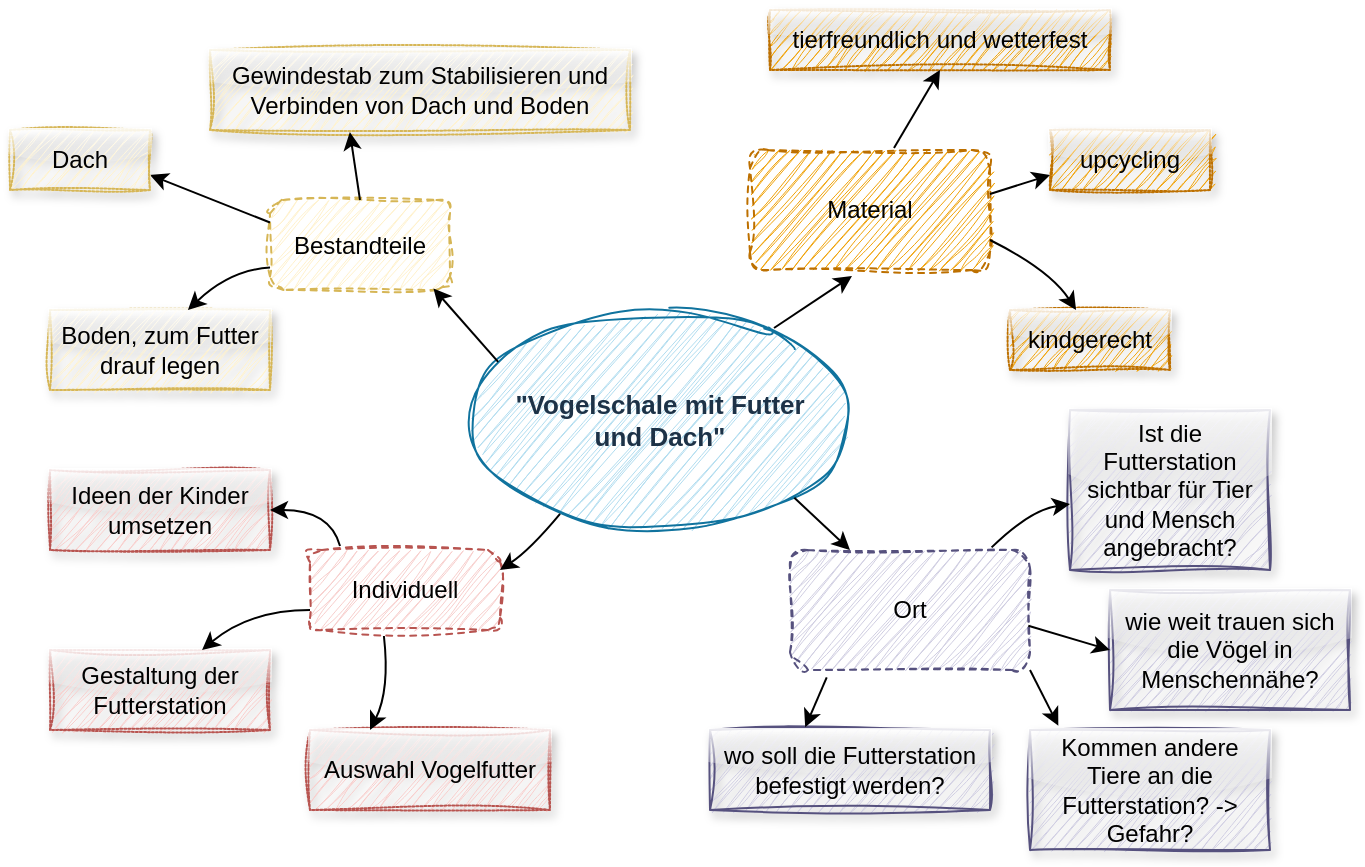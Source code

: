 <mxfile version="21.1.1" type="github">
  <diagram name="Seite-1" id="tYQB0XVTe4Oov56MOuD2">
    <mxGraphModel dx="1195" dy="723" grid="1" gridSize="10" guides="1" tooltips="1" connect="1" arrows="1" fold="1" page="1" pageScale="1" pageWidth="827" pageHeight="1169" background="none" math="0" shadow="0">
      <root>
        <mxCell id="0" />
        <mxCell id="1" parent="0" />
        <mxCell id="JZOsU5HDiyYxL2h2OOh9-1" value="&lt;b&gt;&lt;font color=&quot;#1d3247&quot; style=&quot;font-size: 13px;&quot;&gt;&quot;Vogelschale mit Futter&lt;br&gt;und Dach&quot;&lt;/font&gt;&lt;/b&gt;" style="ellipse;whiteSpace=wrap;html=1;fillColor=#b1ddf0;strokeColor=#10739e;strokeWidth=1;shadow=0;sketch=1;curveFitting=1;jiggle=2;" vertex="1" parent="1">
          <mxGeometry x="310" y="270" width="190" height="110" as="geometry" />
        </mxCell>
        <mxCell id="JZOsU5HDiyYxL2h2OOh9-3" value="Bestandteile" style="rounded=1;whiteSpace=wrap;html=1;fillColor=#FFF2CC;strokeColor=#d6b656;dashed=1;strokeWidth=1;sketch=1;curveFitting=1;jiggle=2;shadow=0;" vertex="1" parent="1">
          <mxGeometry x="210" y="215" width="90" height="45" as="geometry" />
        </mxCell>
        <mxCell id="JZOsU5HDiyYxL2h2OOh9-4" value="" style="curved=1;endArrow=classic;html=1;rounded=0;entryX=0.908;entryY=0.983;entryDx=0;entryDy=0;entryPerimeter=0;exitX=0.074;exitY=0.236;exitDx=0;exitDy=0;exitPerimeter=0;" edge="1" parent="1" source="JZOsU5HDiyYxL2h2OOh9-1" target="JZOsU5HDiyYxL2h2OOh9-3">
          <mxGeometry width="50" height="50" relative="1" as="geometry">
            <mxPoint x="320" y="290" as="sourcePoint" />
            <mxPoint x="440" y="420" as="targetPoint" />
          </mxGeometry>
        </mxCell>
        <mxCell id="JZOsU5HDiyYxL2h2OOh9-6" value="Boden, zum Futter drauf legen" style="rounded=0;whiteSpace=wrap;html=1;fillColor=#FFF2CC;strokeColor=#d6b656;glass=1;sketch=1;curveFitting=1;jiggle=2;shadow=1;dashed=1;dashPattern=1 1;" vertex="1" parent="1">
          <mxGeometry x="100" y="270" width="110" height="40" as="geometry" />
        </mxCell>
        <mxCell id="JZOsU5HDiyYxL2h2OOh9-7" value="" style="curved=1;endArrow=classic;html=1;rounded=0;entryX=1;entryY=0.75;entryDx=0;entryDy=0;exitX=0;exitY=0.25;exitDx=0;exitDy=0;" edge="1" parent="1" source="JZOsU5HDiyYxL2h2OOh9-3" target="JZOsU5HDiyYxL2h2OOh9-12">
          <mxGeometry width="50" height="50" relative="1" as="geometry">
            <mxPoint x="189" y="200" as="sourcePoint" />
            <mxPoint x="150" y="210" as="targetPoint" />
          </mxGeometry>
        </mxCell>
        <mxCell id="JZOsU5HDiyYxL2h2OOh9-8" value="" style="curved=1;endArrow=classic;html=1;rounded=0;exitX=0;exitY=0.75;exitDx=0;exitDy=0;entryX=0.627;entryY=0;entryDx=0;entryDy=0;entryPerimeter=0;" edge="1" parent="1" source="JZOsU5HDiyYxL2h2OOh9-3" target="JZOsU5HDiyYxL2h2OOh9-6">
          <mxGeometry width="50" height="50" relative="1" as="geometry">
            <mxPoint x="190" y="175" as="sourcePoint" />
            <mxPoint x="145" y="250" as="targetPoint" />
            <Array as="points">
              <mxPoint x="190" y="250" />
            </Array>
          </mxGeometry>
        </mxCell>
        <mxCell id="JZOsU5HDiyYxL2h2OOh9-9" value="Gewindestab zum Stabilisieren und Verbinden von Dach und Boden" style="rounded=0;whiteSpace=wrap;html=1;fillColor=#fff2cc;strokeColor=#d6b656;dashed=1;strokeWidth=1;sketch=1;curveFitting=1;jiggle=2;shadow=1;glass=1;dashPattern=1 1;" vertex="1" parent="1">
          <mxGeometry x="180" y="140" width="210" height="40" as="geometry" />
        </mxCell>
        <mxCell id="JZOsU5HDiyYxL2h2OOh9-10" value="" style="curved=1;endArrow=classic;html=1;rounded=0;entryX=0.333;entryY=1.025;entryDx=0;entryDy=0;exitX=0.5;exitY=0;exitDx=0;exitDy=0;entryPerimeter=0;" edge="1" parent="1" source="JZOsU5HDiyYxL2h2OOh9-3" target="JZOsU5HDiyYxL2h2OOh9-9">
          <mxGeometry width="50" height="50" relative="1" as="geometry">
            <mxPoint x="200" y="220" as="sourcePoint" />
            <mxPoint x="150" y="180" as="targetPoint" />
            <Array as="points" />
          </mxGeometry>
        </mxCell>
        <mxCell id="JZOsU5HDiyYxL2h2OOh9-11" value="Material" style="rounded=1;whiteSpace=wrap;html=1;fillColor=#F0A30A;strokeColor=#BD7000;dashed=1;strokeWidth=1;sketch=1;curveFitting=1;jiggle=2;shadow=0;fontColor=#000000;" vertex="1" parent="1">
          <mxGeometry x="450" y="190" width="120" height="60" as="geometry" />
        </mxCell>
        <mxCell id="JZOsU5HDiyYxL2h2OOh9-12" value="Dach" style="rounded=0;whiteSpace=wrap;html=1;glass=1;sketch=1;curveFitting=1;jiggle=2;shadow=1;dashed=1;dashPattern=1 1;strokeColor=#d6b656;fillColor=#fff2cc;" vertex="1" parent="1">
          <mxGeometry x="80" y="180" width="70" height="30" as="geometry" />
        </mxCell>
        <mxCell id="JZOsU5HDiyYxL2h2OOh9-13" value="Individuell" style="rounded=1;whiteSpace=wrap;html=1;fillColor=#F8CECC;strokeColor=#B85450;dashed=1;strokeWidth=1;sketch=1;curveFitting=1;jiggle=2;shadow=0;" vertex="1" parent="1">
          <mxGeometry x="230" y="390" width="95" height="40" as="geometry" />
        </mxCell>
        <mxCell id="JZOsU5HDiyYxL2h2OOh9-14" value="Ort" style="rounded=1;whiteSpace=wrap;html=1;fillColor=#d0cee2;strokeColor=#56517e;dashed=1;strokeWidth=1;sketch=1;curveFitting=1;jiggle=2;shadow=0;" vertex="1" parent="1">
          <mxGeometry x="470" y="390" width="120" height="60" as="geometry" />
        </mxCell>
        <mxCell id="JZOsU5HDiyYxL2h2OOh9-15" value="tierfreundlich und wetterfest" style="rounded=0;whiteSpace=wrap;html=1;fillColor=#F0A30A;strokeColor=#BD7000;dashed=1;strokeWidth=1;sketch=1;curveFitting=1;jiggle=2;shadow=1;glass=1;dashPattern=1 1;" vertex="1" parent="1">
          <mxGeometry x="460" y="120" width="170" height="30" as="geometry" />
        </mxCell>
        <mxCell id="JZOsU5HDiyYxL2h2OOh9-16" value="upcycling" style="rounded=0;whiteSpace=wrap;html=1;fillColor=#F0A30A;strokeColor=#BD7000;dashed=1;strokeWidth=1;sketch=1;curveFitting=1;jiggle=2;shadow=1;glass=1;dashPattern=1 1;" vertex="1" parent="1">
          <mxGeometry x="600" y="180" width="80" height="30" as="geometry" />
        </mxCell>
        <mxCell id="JZOsU5HDiyYxL2h2OOh9-17" value="kindgerecht" style="rounded=0;whiteSpace=wrap;html=1;fillColor=#F0A30A;strokeColor=#BD7000;dashed=1;strokeWidth=1;sketch=1;curveFitting=1;jiggle=2;shadow=1;glass=1;dashPattern=1 1;" vertex="1" parent="1">
          <mxGeometry x="580" y="270" width="80" height="30" as="geometry" />
        </mxCell>
        <mxCell id="JZOsU5HDiyYxL2h2OOh9-20" value="" style="curved=1;endArrow=classic;html=1;rounded=0;entryX=0;entryY=0.75;entryDx=0;entryDy=0;exitX=1;exitY=0.367;exitDx=0;exitDy=0;exitPerimeter=0;" edge="1" parent="1" source="JZOsU5HDiyYxL2h2OOh9-11" target="JZOsU5HDiyYxL2h2OOh9-16">
          <mxGeometry width="50" height="50" relative="1" as="geometry">
            <mxPoint x="275" y="235" as="sourcePoint" />
            <mxPoint x="270" y="201" as="targetPoint" />
            <Array as="points" />
          </mxGeometry>
        </mxCell>
        <mxCell id="JZOsU5HDiyYxL2h2OOh9-21" value="" style="curved=1;endArrow=classic;html=1;rounded=0;entryX=0.413;entryY=0;entryDx=0;entryDy=0;exitX=1;exitY=0.75;exitDx=0;exitDy=0;entryPerimeter=0;" edge="1" parent="1" source="JZOsU5HDiyYxL2h2OOh9-11" target="JZOsU5HDiyYxL2h2OOh9-17">
          <mxGeometry width="50" height="50" relative="1" as="geometry">
            <mxPoint x="580" y="222" as="sourcePoint" />
            <mxPoint x="610" y="213" as="targetPoint" />
            <Array as="points">
              <mxPoint x="600" y="250" />
            </Array>
          </mxGeometry>
        </mxCell>
        <mxCell id="JZOsU5HDiyYxL2h2OOh9-22" value="" style="curved=1;endArrow=classic;html=1;rounded=0;entryX=0.5;entryY=1;entryDx=0;entryDy=0;exitX=0.6;exitY=-0.017;exitDx=0;exitDy=0;exitPerimeter=0;" edge="1" parent="1" source="JZOsU5HDiyYxL2h2OOh9-11" target="JZOsU5HDiyYxL2h2OOh9-15">
          <mxGeometry width="50" height="50" relative="1" as="geometry">
            <mxPoint x="580" y="222" as="sourcePoint" />
            <mxPoint x="610" y="213" as="targetPoint" />
            <Array as="points" />
          </mxGeometry>
        </mxCell>
        <mxCell id="JZOsU5HDiyYxL2h2OOh9-23" value="" style="curved=1;endArrow=classic;html=1;rounded=0;exitX=0.237;exitY=0.927;exitDx=0;exitDy=0;entryX=1;entryY=0.25;entryDx=0;entryDy=0;exitPerimeter=0;" edge="1" parent="1" source="JZOsU5HDiyYxL2h2OOh9-1" target="JZOsU5HDiyYxL2h2OOh9-13">
          <mxGeometry width="50" height="50" relative="1" as="geometry">
            <mxPoint x="220" y="259" as="sourcePoint" />
            <mxPoint x="179" y="280" as="targetPoint" />
            <Array as="points">
              <mxPoint x="340" y="390" />
            </Array>
          </mxGeometry>
        </mxCell>
        <mxCell id="JZOsU5HDiyYxL2h2OOh9-24" value="" style="curved=1;endArrow=classic;html=1;rounded=0;exitX=1;exitY=1;exitDx=0;exitDy=0;entryX=0.25;entryY=0;entryDx=0;entryDy=0;" edge="1" parent="1" source="JZOsU5HDiyYxL2h2OOh9-1" target="JZOsU5HDiyYxL2h2OOh9-14">
          <mxGeometry width="50" height="50" relative="1" as="geometry">
            <mxPoint x="365" y="382" as="sourcePoint" />
            <mxPoint x="325" y="430" as="targetPoint" />
          </mxGeometry>
        </mxCell>
        <mxCell id="JZOsU5HDiyYxL2h2OOh9-25" value="" style="curved=1;endArrow=classic;html=1;rounded=0;entryX=0.425;entryY=1.05;entryDx=0;entryDy=0;exitX=0.8;exitY=0.082;exitDx=0;exitDy=0;exitPerimeter=0;entryPerimeter=0;" edge="1" parent="1" source="JZOsU5HDiyYxL2h2OOh9-1" target="JZOsU5HDiyYxL2h2OOh9-11">
          <mxGeometry width="50" height="50" relative="1" as="geometry">
            <mxPoint x="532" y="199" as="sourcePoint" />
            <mxPoint x="555" y="160" as="targetPoint" />
            <Array as="points" />
          </mxGeometry>
        </mxCell>
        <mxCell id="JZOsU5HDiyYxL2h2OOh9-26" value="Gestaltung der Futterstation" style="rounded=0;whiteSpace=wrap;html=1;fillColor=#F8CECC;strokeColor=#B85450;glass=1;sketch=1;curveFitting=1;jiggle=2;shadow=1;dashed=1;dashPattern=1 1;" vertex="1" parent="1">
          <mxGeometry x="100" y="440" width="110" height="40" as="geometry" />
        </mxCell>
        <mxCell id="JZOsU5HDiyYxL2h2OOh9-27" value="Ideen der Kinder umsetzen" style="rounded=0;whiteSpace=wrap;html=1;fillColor=#F8CECC;strokeColor=#B85450;glass=1;sketch=1;curveFitting=1;jiggle=2;shadow=1;dashed=1;dashPattern=1 1;" vertex="1" parent="1">
          <mxGeometry x="100" y="350" width="110" height="40" as="geometry" />
        </mxCell>
        <mxCell id="JZOsU5HDiyYxL2h2OOh9-28" value="Auswahl Vogelfutter" style="rounded=0;whiteSpace=wrap;html=1;fillColor=#F8CECC;strokeColor=#B85450;glass=1;sketch=1;curveFitting=1;jiggle=2;shadow=1;dashed=1;dashPattern=1 1;" vertex="1" parent="1">
          <mxGeometry x="230" y="480" width="120" height="40" as="geometry" />
        </mxCell>
        <mxCell id="JZOsU5HDiyYxL2h2OOh9-29" value="wo soll die Futterstation befestigt werden?" style="rounded=0;whiteSpace=wrap;html=1;fillColor=#d0cee2;strokeColor=#56517e;strokeWidth=1;sketch=1;curveFitting=1;jiggle=2;shadow=1;glass=1;" vertex="1" parent="1">
          <mxGeometry x="430" y="480" width="140" height="40" as="geometry" />
        </mxCell>
        <mxCell id="JZOsU5HDiyYxL2h2OOh9-30" value="wie weit trauen sich die Vögel in Menschennähe?" style="rounded=0;whiteSpace=wrap;html=1;fillColor=#d0cee2;strokeColor=#56517e;strokeWidth=1;sketch=1;curveFitting=1;jiggle=2;shadow=1;glass=1;" vertex="1" parent="1">
          <mxGeometry x="630" y="410" width="120" height="60" as="geometry" />
        </mxCell>
        <mxCell id="JZOsU5HDiyYxL2h2OOh9-31" value="Kommen andere Tiere an die Futterstation? -&amp;gt; Gefahr?" style="rounded=0;whiteSpace=wrap;html=1;fillColor=#d0cee2;strokeColor=#56517e;strokeWidth=1;sketch=1;curveFitting=1;jiggle=2;shadow=1;glass=1;" vertex="1" parent="1">
          <mxGeometry x="590" y="480" width="120" height="60" as="geometry" />
        </mxCell>
        <mxCell id="JZOsU5HDiyYxL2h2OOh9-32" value="Ist die Futterstation sichtbar für Tier und Mensch angebracht?" style="rounded=0;whiteSpace=wrap;html=1;fillColor=#d0cee2;strokeColor=#56517e;strokeWidth=1;sketch=1;curveFitting=1;jiggle=2;shadow=1;glass=1;" vertex="1" parent="1">
          <mxGeometry x="610" y="320" width="100" height="80" as="geometry" />
        </mxCell>
        <mxCell id="JZOsU5HDiyYxL2h2OOh9-35" value="" style="curved=1;endArrow=classic;html=1;rounded=0;exitX=0.153;exitY=1.061;exitDx=0;exitDy=0;entryX=0.34;entryY=-0.033;entryDx=0;entryDy=0;exitPerimeter=0;entryPerimeter=0;" edge="1" parent="1" source="JZOsU5HDiyYxL2h2OOh9-14" target="JZOsU5HDiyYxL2h2OOh9-29">
          <mxGeometry width="50" height="50" relative="1" as="geometry">
            <mxPoint x="482" y="374" as="sourcePoint" />
            <mxPoint x="510" y="400" as="targetPoint" />
            <Array as="points" />
          </mxGeometry>
        </mxCell>
        <mxCell id="JZOsU5HDiyYxL2h2OOh9-36" value="" style="curved=1;endArrow=classic;html=1;rounded=0;exitX=0.993;exitY=0.631;exitDx=0;exitDy=0;entryX=0;entryY=0.5;entryDx=0;entryDy=0;exitPerimeter=0;" edge="1" parent="1" source="JZOsU5HDiyYxL2h2OOh9-14" target="JZOsU5HDiyYxL2h2OOh9-30">
          <mxGeometry width="50" height="50" relative="1" as="geometry">
            <mxPoint x="548" y="398" as="sourcePoint" />
            <mxPoint x="580" y="365" as="targetPoint" />
            <Array as="points" />
          </mxGeometry>
        </mxCell>
        <mxCell id="JZOsU5HDiyYxL2h2OOh9-37" value="" style="curved=1;endArrow=classic;html=1;rounded=0;exitX=1;exitY=1;exitDx=0;exitDy=0;entryX=0.118;entryY=-0.036;entryDx=0;entryDy=0;entryPerimeter=0;" edge="1" parent="1" source="JZOsU5HDiyYxL2h2OOh9-14" target="JZOsU5HDiyYxL2h2OOh9-31">
          <mxGeometry width="50" height="50" relative="1" as="geometry">
            <mxPoint x="600" y="430" as="sourcePoint" />
            <mxPoint x="630" y="425" as="targetPoint" />
            <Array as="points" />
          </mxGeometry>
        </mxCell>
        <mxCell id="JZOsU5HDiyYxL2h2OOh9-38" value="" style="curved=1;endArrow=classic;html=1;rounded=0;exitX=0.84;exitY=-0.022;exitDx=0;exitDy=0;entryX=0;entryY=0.588;entryDx=0;entryDy=0;entryPerimeter=0;exitPerimeter=0;" edge="1" parent="1" source="JZOsU5HDiyYxL2h2OOh9-14" target="JZOsU5HDiyYxL2h2OOh9-32">
          <mxGeometry width="50" height="50" relative="1" as="geometry">
            <mxPoint x="600" y="445" as="sourcePoint" />
            <mxPoint x="640" y="470" as="targetPoint" />
            <Array as="points">
              <mxPoint x="590" y="370" />
            </Array>
          </mxGeometry>
        </mxCell>
        <mxCell id="JZOsU5HDiyYxL2h2OOh9-39" value="" style="curved=1;endArrow=classic;html=1;rounded=0;exitX=0.389;exitY=1.075;exitDx=0;exitDy=0;exitPerimeter=0;entryX=0.25;entryY=0;entryDx=0;entryDy=0;" edge="1" parent="1" source="JZOsU5HDiyYxL2h2OOh9-13" target="JZOsU5HDiyYxL2h2OOh9-28">
          <mxGeometry width="50" height="50" relative="1" as="geometry">
            <mxPoint x="365" y="382" as="sourcePoint" />
            <mxPoint x="335" y="410" as="targetPoint" />
            <Array as="points">
              <mxPoint x="270" y="460" />
            </Array>
          </mxGeometry>
        </mxCell>
        <mxCell id="JZOsU5HDiyYxL2h2OOh9-40" value="" style="curved=1;endArrow=classic;html=1;rounded=0;exitX=0.158;exitY=-0.05;exitDx=0;exitDy=0;entryX=1;entryY=0.5;entryDx=0;entryDy=0;exitPerimeter=0;" edge="1" parent="1" source="JZOsU5HDiyYxL2h2OOh9-13" target="JZOsU5HDiyYxL2h2OOh9-27">
          <mxGeometry width="50" height="50" relative="1" as="geometry">
            <mxPoint x="365" y="382" as="sourcePoint" />
            <mxPoint x="335" y="410" as="targetPoint" />
            <Array as="points">
              <mxPoint x="240" y="370" />
            </Array>
          </mxGeometry>
        </mxCell>
        <mxCell id="JZOsU5HDiyYxL2h2OOh9-41" value="" style="curved=1;endArrow=classic;html=1;rounded=0;exitX=0;exitY=0.75;exitDx=0;exitDy=0;entryX=0.691;entryY=0;entryDx=0;entryDy=0;entryPerimeter=0;" edge="1" parent="1" source="JZOsU5HDiyYxL2h2OOh9-13" target="JZOsU5HDiyYxL2h2OOh9-26">
          <mxGeometry width="50" height="50" relative="1" as="geometry">
            <mxPoint x="255" y="398" as="sourcePoint" />
            <mxPoint x="220" y="380" as="targetPoint" />
            <Array as="points">
              <mxPoint x="200" y="420" />
            </Array>
          </mxGeometry>
        </mxCell>
      </root>
    </mxGraphModel>
  </diagram>
</mxfile>
